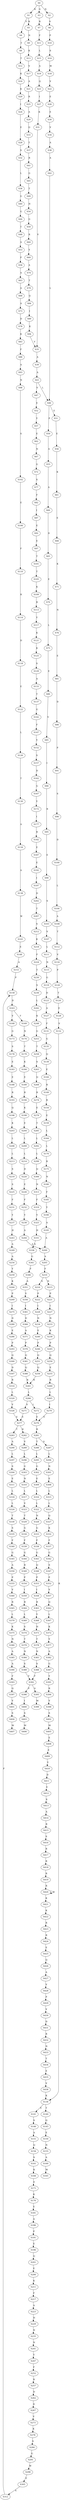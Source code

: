 strict digraph  {
	S0 -> S1 [ label = K ];
	S0 -> S2 [ label = N ];
	S0 -> S3 [ label = G ];
	S1 -> S4 [ label = Y ];
	S1 -> S5 [ label = K ];
	S2 -> S6 [ label = V ];
	S3 -> S7 [ label = R ];
	S4 -> S8 [ label = T ];
	S5 -> S9 [ label = N ];
	S6 -> S10 [ label = P ];
	S7 -> S11 [ label = F ];
	S8 -> S12 [ label = T ];
	S9 -> S13 [ label = K ];
	S10 -> S14 [ label = S ];
	S11 -> S15 [ label = L ];
	S12 -> S16 [ label = K ];
	S13 -> S17 [ label = V ];
	S14 -> S18 [ label = M ];
	S15 -> S19 [ label = A ];
	S16 -> S20 [ label = K ];
	S17 -> S21 [ label = A ];
	S18 -> S22 [ label = V ];
	S19 -> S23 [ label = Q ];
	S20 -> S24 [ label = I ];
	S21 -> S25 [ label = R ];
	S22 -> S26 [ label = E ];
	S23 -> S27 [ label = I ];
	S24 -> S28 [ label = E ];
	S25 -> S29 [ label = A ];
	S26 -> S30 [ label = E ];
	S27 -> S31 [ label = K ];
	S28 -> S32 [ label = S ];
	S29 -> S33 [ label = Q ];
	S30 -> S34 [ label = V ];
	S31 -> S35 [ label = V ];
	S32 -> S36 [ label = L ];
	S33 -> S37 [ label = T ];
	S34 -> S38 [ label = A ];
	S35 -> S39 [ label = A ];
	S36 -> S40 [ label = G ];
	S37 -> S41 [ label = R ];
	S38 -> S42 [ label = A ];
	S39 -> S43 [ label = A ];
	S40 -> S44 [ label = G ];
	S41 -> S45 [ label = G ];
	S42 -> S46 [ label = L ];
	S43 -> S47 [ label = V ];
	S43 -> S46 [ label = L ];
	S44 -> S48 [ label = T ];
	S45 -> S49 [ label = T ];
	S46 -> S50 [ label = P ];
	S46 -> S51 [ label = E ];
	S47 -> S52 [ label = E ];
	S48 -> S53 [ label = A ];
	S49 -> S54 [ label = H ];
	S50 -> S55 [ label = A ];
	S51 -> S56 [ label = E ];
	S52 -> S57 [ label = Y ];
	S53 -> S58 [ label = P ];
	S54 -> S59 [ label = G ];
	S55 -> S60 [ label = A ];
	S56 -> S61 [ label = K ];
	S57 -> S62 [ label = E ];
	S58 -> S63 [ label = A ];
	S59 -> S64 [ label = R ];
	S60 -> S65 [ label = D ];
	S61 -> S66 [ label = E ];
	S62 -> S67 [ label = N ];
	S63 -> S68 [ label = A ];
	S64 -> S69 [ label = Y ];
	S65 -> S70 [ label = E ];
	S66 -> S71 [ label = K ];
	S67 -> S72 [ label = G ];
	S68 -> S73 [ label = A ];
	S69 -> S74 [ label = A ];
	S70 -> S75 [ label = L ];
	S71 -> S76 [ label = N ];
	S72 -> S77 [ label = S ];
	S73 -> S78 [ label = D ];
	S74 -> S79 [ label = T ];
	S75 -> S80 [ label = E ];
	S76 -> S81 [ label = E ];
	S77 -> S82 [ label = F ];
	S78 -> S83 [ label = K ];
	S79 -> S84 [ label = Q ];
	S80 -> S85 [ label = V ];
	S81 -> S86 [ label = D ];
	S82 -> S87 [ label = I ];
	S83 -> S88 [ label = F ];
	S84 -> S89 [ label = I ];
	S85 -> S90 [ label = I ];
	S86 -> S91 [ label = P ];
	S87 -> S92 [ label = E ];
	S88 -> S93 [ label = A ];
	S89 -> S94 [ label = K ];
	S90 -> S95 [ label = R ];
	S91 -> S96 [ label = S ];
	S92 -> S97 [ label = E ];
	S93 -> S98 [ label = N ];
	S94 -> S35 [ label = V ];
	S95 -> S99 [ label = E ];
	S96 -> S100 [ label = D ];
	S97 -> S101 [ label = T ];
	S98 -> S102 [ label = S ];
	S99 -> S103 [ label = S ];
	S100 -> S104 [ label = L ];
	S101 -> S105 [ label = T ];
	S102 -> S106 [ label = E ];
	S103 -> S107 [ label = V ];
	S104 -> S108 [ label = A ];
	S105 -> S109 [ label = K ];
	S106 -> S110 [ label = F ];
	S107 -> S111 [ label = L ];
	S108 -> S112 [ label = T ];
	S109 -> S113 [ label = R ];
	S110 -> S114 [ label = R ];
	S111 -> S115 [ label = N ];
	S112 -> S116 [ label = V ];
	S113 -> S117 [ label = Y ];
	S114 -> S118 [ label = D ];
	S115 -> S119 [ label = G ];
	S116 -> S120 [ label = P ];
	S117 -> S121 [ label = K ];
	S118 -> S122 [ label = E ];
	S119 -> S123 [ label = D ];
	S120 -> S124 [ label = T ];
	S121 -> S125 [ label = K ];
	S122 -> S126 [ label = L ];
	S123 -> S127 [ label = A ];
	S124 -> S128 [ label = E ];
	S125 -> S129 [ label = S ];
	S126 -> S130 [ label = T ];
	S127 -> S131 [ label = F ];
	S128 -> S132 [ label = V ];
	S129 -> S133 [ label = A ];
	S130 -> S134 [ label = A ];
	S131 -> S135 [ label = G ];
	S132 -> S136 [ label = K ];
	S133 -> S137 [ label = T ];
	S134 -> S138 [ label = A ];
	S135 -> S139 [ label = Q ];
	S136 -> S140 [ label = T ];
	S136 -> S141 [ label = E ];
	S137 -> S142 [ label = G ];
	S138 -> S143 [ label = W ];
	S139 -> S144 [ label = E ];
	S140 -> S145 [ label = Q ];
	S141 -> S146 [ label = S ];
	S142 -> S147 [ label = F ];
	S143 -> S148 [ label = E ];
	S144 -> S149 [ label = R ];
	S145 -> S150 [ label = E ];
	S146 -> S151 [ label = A ];
	S147 -> S152 [ label = Y ];
	S148 -> S153 [ label = A ];
	S149 -> S154 [ label = R ];
	S150 -> S155 [ label = N ];
	S151 -> S156 [ label = Q ];
	S152 -> S157 [ label = S ];
	S153 -> S158 [ label = P ];
	S154 -> S159 [ label = E ];
	S155 -> S160 [ label = A ];
	S156 -> S161 [ label = S ];
	S157 -> S162 [ label = D ];
	S158 -> S163 [ label = D ];
	S159 -> S164 [ label = L ];
	S160 -> S165 [ label = M ];
	S161 -> S166 [ label = K ];
	S162 -> S167 [ label = G ];
	S163 -> S168 [ label = V ];
	S163 -> S169 [ label = F ];
	S164 -> S170 [ label = L ];
	S166 -> S171 [ label = E ];
	S167 -> S172 [ label = Y ];
	S168 -> S173 [ label = G ];
	S169 -> S174 [ label = N ];
	S170 -> S175 [ label = R ];
	S171 -> S176 [ label = K ];
	S172 -> S177 [ label = I ];
	S173 -> S178 [ label = S ];
	S174 -> S179 [ label = T ];
	S175 -> S180 [ label = N ];
	S176 -> S181 [ label = E ];
	S177 -> S182 [ label = R ];
	S178 -> S183 [ label = E ];
	S179 -> S184 [ label = K ];
	S180 -> S185 [ label = F ];
	S181 -> S186 [ label = A ];
	S182 -> S187 [ label = E ];
	S183 -> S188 [ label = E ];
	S184 -> S189 [ label = E ];
	S185 -> S190 [ label = Y ];
	S186 -> S191 [ label = P ];
	S187 -> S192 [ label = E ];
	S188 -> S193 [ label = R ];
	S189 -> S194 [ label = R ];
	S190 -> S195 [ label = A ];
	S191 -> S196 [ label = E ];
	S192 -> S197 [ label = I ];
	S193 -> S198 [ label = Q ];
	S194 -> S199 [ label = K ];
	S195 -> S200 [ label = A ];
	S196 -> S201 [ label = Q ];
	S197 -> S202 [ label = D ];
	S198 -> S203 [ label = K ];
	S199 -> S204 [ label = E ];
	S200 -> S205 [ label = A ];
	S201 -> S206 [ label = E ];
	S202 -> S207 [ label = T ];
	S203 -> S208 [ label = L ];
	S204 -> S209 [ label = L ];
	S205 -> S210 [ label = F ];
	S206 -> S211 [ label = K ];
	S207 -> S212 [ label = S ];
	S208 -> S213 [ label = L ];
	S209 -> S214 [ label = L ];
	S210 -> S215 [ label = N ];
	S210 -> S216 [ label = S ];
	S211 -> S217 [ label = F ];
	S212 -> S218 [ label = K ];
	S213 -> S219 [ label = S ];
	S214 -> S220 [ label = D ];
	S215 -> S221 [ label = P ];
	S216 -> S222 [ label = P ];
	S217 -> S223 [ label = A ];
	S218 -> S224 [ label = F ];
	S219 -> S225 [ label = S ];
	S220 -> S226 [ label = E ];
	S221 -> S227 [ label = I ];
	S222 -> S228 [ label = I ];
	S223 -> S229 [ label = H ];
	S224 -> S230 [ label = T ];
	S225 -> S231 [ label = F ];
	S226 -> S232 [ label = F ];
	S227 -> S233 [ label = N ];
	S228 -> S234 [ label = N ];
	S229 -> S235 [ label = N ];
	S230 -> S236 [ label = S ];
	S231 -> S237 [ label = Y ];
	S232 -> S238 [ label = Y ];
	S233 -> S239 [ label = K ];
	S234 -> S240 [ label = E ];
	S235 -> S241 [ label = N ];
	S236 -> S242 [ label = L ];
	S237 -> S243 [ label = H ];
	S238 -> S244 [ label = A ];
	S239 -> S245 [ label = P ];
	S240 -> S246 [ label = P ];
	S241 -> S247 [ label = Y ];
	S242 -> S248 [ label = K ];
	S243 -> S249 [ label = A ];
	S244 -> S200 [ label = A ];
	S245 -> S250 [ label = Q ];
	S246 -> S251 [ label = Q ];
	S247 -> S252 [ label = F ];
	S248 -> S253 [ label = G ];
	S249 -> S254 [ label = A ];
	S250 -> S255 [ label = E ];
	S251 -> S256 [ label = Q ];
	S252 -> S257 [ label = R ];
	S253 -> S258 [ label = T ];
	S254 -> S259 [ label = Y ];
	S255 -> S260 [ label = R ];
	S256 -> S261 [ label = R ];
	S257 -> S262 [ label = D ];
	S258 -> S263 [ label = S ];
	S259 -> S264 [ label = K ];
	S260 -> S265 [ label = L ];
	S261 -> S266 [ label = L ];
	S262 -> S267 [ label = D ];
	S263 -> S268 [ label = Q ];
	S264 -> S269 [ label = P ];
	S265 -> S270 [ label = I ];
	S266 -> S271 [ label = V ];
	S266 -> S272 [ label = I ];
	S267 -> S273 [ label = V ];
	S268 -> S274 [ label = R ];
	S269 -> S275 [ label = I ];
	S270 -> S276 [ label = E ];
	S271 -> S277 [ label = E ];
	S272 -> S276 [ label = E ];
	S273 -> S278 [ label = K ];
	S274 -> S279 [ label = E ];
	S275 -> S280 [ label = D ];
	S276 -> S281 [ label = R ];
	S277 -> S282 [ label = R ];
	S277 -> S283 [ label = T ];
	S278 -> S284 [ label = S ];
	S279 -> S285 [ label = T ];
	S280 -> S286 [ label = E ];
	S281 -> S287 [ label = S ];
	S281 -> S288 [ label = T ];
	S282 -> S289 [ label = V ];
	S283 -> S290 [ label = A ];
	S284 -> S291 [ label = G ];
	S285 -> S292 [ label = L ];
	S286 -> S293 [ label = P ];
	S287 -> S294 [ label = L ];
	S288 -> S295 [ label = L ];
	S289 -> S296 [ label = L ];
	S290 -> S297 [ label = L ];
	S291 -> S298 [ label = W ];
	S292 -> S299 [ label = L ];
	S293 -> S300 [ label = Q ];
	S294 -> S301 [ label = N ];
	S295 -> S302 [ label = G ];
	S296 -> S303 [ label = G ];
	S297 -> S304 [ label = S ];
	S298 -> S305 [ label = E ];
	S299 -> S306 [ label = Q ];
	S300 -> S307 [ label = D ];
	S301 -> S308 [ label = E ];
	S302 -> S309 [ label = E ];
	S303 -> S310 [ label = N ];
	S304 -> S311 [ label = E ];
	S305 -> S312 [ label = A ];
	S306 -> S313 [ label = N ];
	S307 -> S314 [ label = R ];
	S308 -> S315 [ label = L ];
	S309 -> S316 [ label = L ];
	S310 -> S317 [ label = L ];
	S311 -> S318 [ label = L ];
	S312 -> S158 [ label = P ];
	S313 -> S319 [ label = F ];
	S314 -> S320 [ label = L ];
	S315 -> S321 [ label = L ];
	S316 -> S322 [ label = L ];
	S317 -> S323 [ label = V ];
	S318 -> S324 [ label = L ];
	S319 -> S325 [ label = Y ];
	S320 -> S326 [ label = V ];
	S321 -> S327 [ label = Q ];
	S322 -> S328 [ label = N ];
	S323 -> S329 [ label = T ];
	S324 -> S330 [ label = T ];
	S325 -> S331 [ label = H ];
	S326 -> S277 [ label = E ];
	S327 -> S332 [ label = K ];
	S328 -> S333 [ label = G ];
	S329 -> S334 [ label = G ];
	S330 -> S335 [ label = S ];
	S331 -> S336 [ label = S ];
	S332 -> S337 [ label = F ];
	S333 -> S338 [ label = F ];
	S334 -> S339 [ label = F ];
	S335 -> S340 [ label = F ];
	S336 -> S341 [ label = G ];
	S337 -> S342 [ label = G ];
	S338 -> S343 [ label = G ];
	S339 -> S344 [ label = G ];
	S340 -> S345 [ label = G ];
	S341 -> S346 [ label = F ];
	S342 -> S347 [ label = S ];
	S343 -> S348 [ label = Q ];
	S344 -> S349 [ label = R ];
	S345 -> S350 [ label = A ];
	S346 -> S351 [ label = A ];
	S347 -> S352 [ label = P ];
	S348 -> S353 [ label = P ];
	S349 -> S354 [ label = P ];
	S350 -> S355 [ label = P ];
	S351 -> S356 [ label = V ];
	S352 -> S357 [ label = V ];
	S353 -> S358 [ label = I ];
	S354 -> S359 [ label = I ];
	S355 -> S360 [ label = V ];
	S356 -> S361 [ label = I ];
	S357 -> S362 [ label = Q ];
	S358 -> S363 [ label = R ];
	S359 -> S364 [ label = R ];
	S360 -> S365 [ label = R ];
	S361 -> S366 [ label = D ];
	S362 -> S367 [ label = L ];
	S363 -> S368 [ label = Y ];
	S364 -> S369 [ label = L ];
	S365 -> S370 [ label = L ];
	S366 -> S371 [ label = A ];
	S367 -> S372 [ label = K ];
	S368 -> S373 [ label = H ];
	S369 -> S374 [ label = S ];
	S370 -> S375 [ label = K ];
	S371 -> S376 [ label = P ];
	S372 -> S377 [ label = V ];
	S373 -> S378 [ label = T ];
	S374 -> S379 [ label = T ];
	S375 -> S380 [ label = N ];
	S376 -> S381 [ label = Q ];
	S377 -> S382 [ label = A ];
	S378 -> S383 [ label = N ];
	S379 -> S384 [ label = N ];
	S380 -> S385 [ label = A ];
	S381 -> S386 [ label = Q ];
	S382 -> S387 [ label = G ];
	S383 -> S388 [ label = S ];
	S384 -> S389 [ label = S ];
	S385 -> S390 [ label = A ];
	S386 -> S261 [ label = R ];
	S387 -> S391 [ label = Y ];
	S388 -> S392 [ label = F ];
	S389 -> S392 [ label = F ];
	S390 -> S393 [ label = F ];
	S391 -> S394 [ label = R ];
	S392 -> S395 [ label = S ];
	S392 -> S396 [ label = P ];
	S393 -> S397 [ label = Q ];
	S394 -> S398 [ label = V ];
	S395 -> S399 [ label = M ];
	S396 -> S400 [ label = I ];
	S397 -> S401 [ label = V ];
	S398 -> S402 [ label = S ];
	S400 -> S403 [ label = S ];
	S401 -> S404 [ label = S ];
	S402 -> S405 [ label = M ];
	S403 -> S406 [ label = M ];
	S404 -> S407 [ label = M ];
	S405 -> S408 [ label = E ];
	S408 -> S409 [ label = E ];
	S409 -> S410 [ label = Y ];
	S410 -> S411 [ label = D ];
	S411 -> S412 [ label = V ];
	S412 -> S413 [ label = S ];
	S413 -> S414 [ label = A ];
	S414 -> S415 [ label = R ];
	S415 -> S416 [ label = S ];
	S416 -> S417 [ label = R ];
	S417 -> S418 [ label = R ];
	S418 -> S419 [ label = R ];
	S419 -> S420 [ label = R ];
	S420 -> S421 [ label = K ];
	S420 -> S420 [ label = R ];
	S421 -> S422 [ label = K ];
	S422 -> S423 [ label = R ];
	S423 -> S424 [ label = R ];
	S424 -> S425 [ label = E ];
	S425 -> S426 [ label = Q ];
	S426 -> S427 [ label = A ];
	S427 -> S428 [ label = V ];
	S428 -> S429 [ label = P ];
	S429 -> S430 [ label = V ];
	S430 -> S431 [ label = D ];
	S431 -> S432 [ label = R ];
	S432 -> S433 [ label = N ];
	S433 -> S434 [ label = T ];
	S434 -> S435 [ label = E ];
	S435 -> S436 [ label = V ];
	S436 -> S136 [ label = K ];
}
